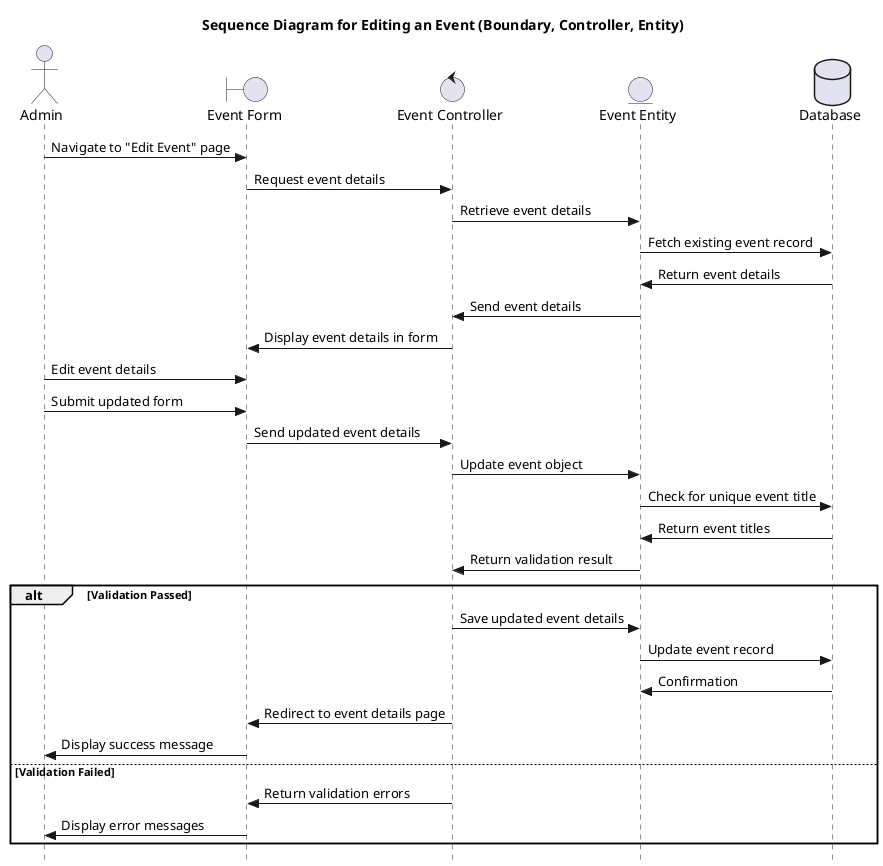 @startuml Sequence Diagram for Adding a New Event (Boundary, Controller, Entity)
title Sequence Diagram for Editing an Event (Boundary, Controller, Entity)

actor Admin
boundary "Event Form" as EventForm
control "Event Controller" as Controller
entity "Event Entity" as Event
database "Database" as DB

skinparam style strictuml

Admin -> EventForm : Navigate to "Edit Event" page
EventForm -> Controller : Request event details
Controller -> Event : Retrieve event details
Event -> DB : Fetch existing event record
DB -> Event : Return event details
Event -> Controller : Send event details
Controller -> EventForm : Display event details in form

Admin -> EventForm : Edit event details
Admin -> EventForm : Submit updated form
EventForm -> Controller : Send updated event details
Controller -> Event : Update event object
Event -> DB : Check for unique event title
DB -> Event : Return event titles
Event -> Controller : Return validation result

alt Validation Passed
    Controller -> Event : Save updated event details
    Event -> DB : Update event record
    DB -> Event : Confirmation
    Controller -> EventForm : Redirect to event details page
    EventForm -> Admin : Display success message
else Validation Failed
    Controller -> EventForm : Return validation errors
    EventForm -> Admin : Display error messages
end

@enduml

